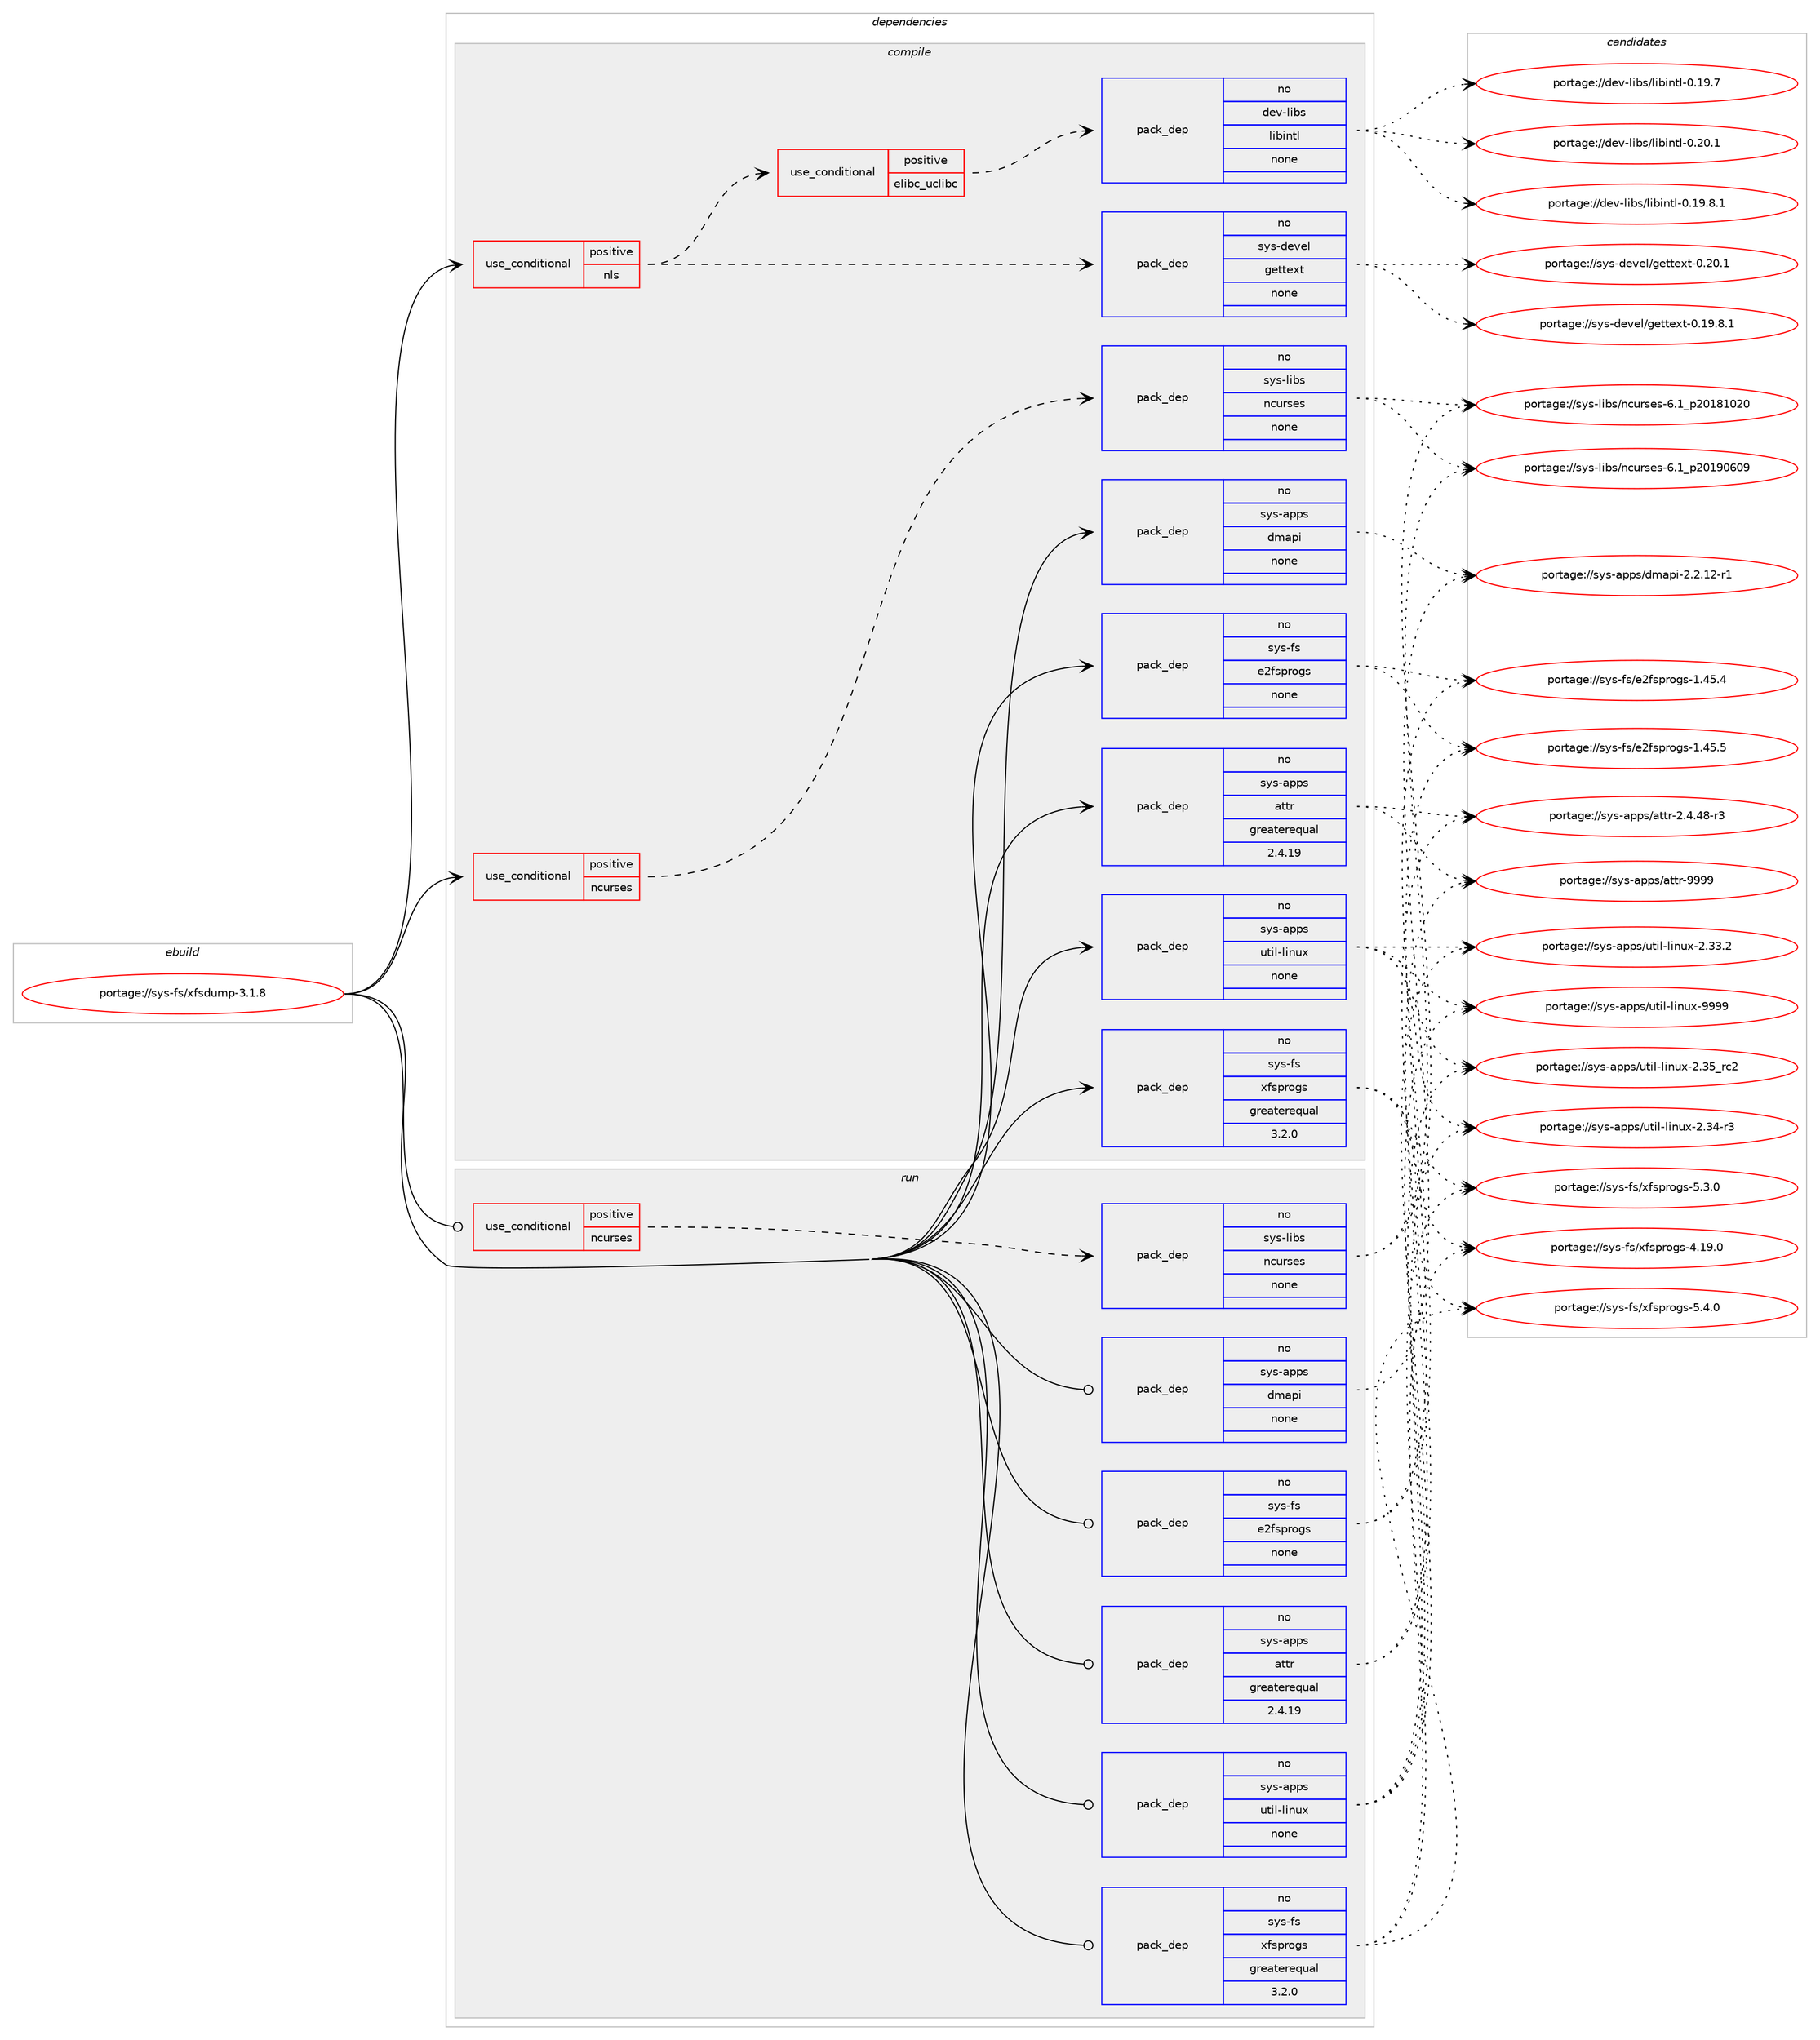 digraph prolog {

# *************
# Graph options
# *************

newrank=true;
concentrate=true;
compound=true;
graph [rankdir=LR,fontname=Helvetica,fontsize=10,ranksep=1.5];#, ranksep=2.5, nodesep=0.2];
edge  [arrowhead=vee];
node  [fontname=Helvetica,fontsize=10];

# **********
# The ebuild
# **********

subgraph cluster_leftcol {
color=gray;
rank=same;
label=<<i>ebuild</i>>;
id [label="portage://sys-fs/xfsdump-3.1.8", color=red, width=4, href="../sys-fs/xfsdump-3.1.8.svg"];
}

# ****************
# The dependencies
# ****************

subgraph cluster_midcol {
color=gray;
label=<<i>dependencies</i>>;
subgraph cluster_compile {
fillcolor="#eeeeee";
style=filled;
label=<<i>compile</i>>;
subgraph cond9146 {
dependency48409 [label=<<TABLE BORDER="0" CELLBORDER="1" CELLSPACING="0" CELLPADDING="4"><TR><TD ROWSPAN="3" CELLPADDING="10">use_conditional</TD></TR><TR><TD>positive</TD></TR><TR><TD>ncurses</TD></TR></TABLE>>, shape=none, color=red];
subgraph pack38054 {
dependency48410 [label=<<TABLE BORDER="0" CELLBORDER="1" CELLSPACING="0" CELLPADDING="4" WIDTH="220"><TR><TD ROWSPAN="6" CELLPADDING="30">pack_dep</TD></TR><TR><TD WIDTH="110">no</TD></TR><TR><TD>sys-libs</TD></TR><TR><TD>ncurses</TD></TR><TR><TD>none</TD></TR><TR><TD></TD></TR></TABLE>>, shape=none, color=blue];
}
dependency48409:e -> dependency48410:w [weight=20,style="dashed",arrowhead="vee"];
}
id:e -> dependency48409:w [weight=20,style="solid",arrowhead="vee"];
subgraph cond9147 {
dependency48411 [label=<<TABLE BORDER="0" CELLBORDER="1" CELLSPACING="0" CELLPADDING="4"><TR><TD ROWSPAN="3" CELLPADDING="10">use_conditional</TD></TR><TR><TD>positive</TD></TR><TR><TD>nls</TD></TR></TABLE>>, shape=none, color=red];
subgraph pack38055 {
dependency48412 [label=<<TABLE BORDER="0" CELLBORDER="1" CELLSPACING="0" CELLPADDING="4" WIDTH="220"><TR><TD ROWSPAN="6" CELLPADDING="30">pack_dep</TD></TR><TR><TD WIDTH="110">no</TD></TR><TR><TD>sys-devel</TD></TR><TR><TD>gettext</TD></TR><TR><TD>none</TD></TR><TR><TD></TD></TR></TABLE>>, shape=none, color=blue];
}
dependency48411:e -> dependency48412:w [weight=20,style="dashed",arrowhead="vee"];
subgraph cond9148 {
dependency48413 [label=<<TABLE BORDER="0" CELLBORDER="1" CELLSPACING="0" CELLPADDING="4"><TR><TD ROWSPAN="3" CELLPADDING="10">use_conditional</TD></TR><TR><TD>positive</TD></TR><TR><TD>elibc_uclibc</TD></TR></TABLE>>, shape=none, color=red];
subgraph pack38056 {
dependency48414 [label=<<TABLE BORDER="0" CELLBORDER="1" CELLSPACING="0" CELLPADDING="4" WIDTH="220"><TR><TD ROWSPAN="6" CELLPADDING="30">pack_dep</TD></TR><TR><TD WIDTH="110">no</TD></TR><TR><TD>dev-libs</TD></TR><TR><TD>libintl</TD></TR><TR><TD>none</TD></TR><TR><TD></TD></TR></TABLE>>, shape=none, color=blue];
}
dependency48413:e -> dependency48414:w [weight=20,style="dashed",arrowhead="vee"];
}
dependency48411:e -> dependency48413:w [weight=20,style="dashed",arrowhead="vee"];
}
id:e -> dependency48411:w [weight=20,style="solid",arrowhead="vee"];
subgraph pack38057 {
dependency48415 [label=<<TABLE BORDER="0" CELLBORDER="1" CELLSPACING="0" CELLPADDING="4" WIDTH="220"><TR><TD ROWSPAN="6" CELLPADDING="30">pack_dep</TD></TR><TR><TD WIDTH="110">no</TD></TR><TR><TD>sys-apps</TD></TR><TR><TD>attr</TD></TR><TR><TD>greaterequal</TD></TR><TR><TD>2.4.19</TD></TR></TABLE>>, shape=none, color=blue];
}
id:e -> dependency48415:w [weight=20,style="solid",arrowhead="vee"];
subgraph pack38058 {
dependency48416 [label=<<TABLE BORDER="0" CELLBORDER="1" CELLSPACING="0" CELLPADDING="4" WIDTH="220"><TR><TD ROWSPAN="6" CELLPADDING="30">pack_dep</TD></TR><TR><TD WIDTH="110">no</TD></TR><TR><TD>sys-apps</TD></TR><TR><TD>dmapi</TD></TR><TR><TD>none</TD></TR><TR><TD></TD></TR></TABLE>>, shape=none, color=blue];
}
id:e -> dependency48416:w [weight=20,style="solid",arrowhead="vee"];
subgraph pack38059 {
dependency48417 [label=<<TABLE BORDER="0" CELLBORDER="1" CELLSPACING="0" CELLPADDING="4" WIDTH="220"><TR><TD ROWSPAN="6" CELLPADDING="30">pack_dep</TD></TR><TR><TD WIDTH="110">no</TD></TR><TR><TD>sys-apps</TD></TR><TR><TD>util-linux</TD></TR><TR><TD>none</TD></TR><TR><TD></TD></TR></TABLE>>, shape=none, color=blue];
}
id:e -> dependency48417:w [weight=20,style="solid",arrowhead="vee"];
subgraph pack38060 {
dependency48418 [label=<<TABLE BORDER="0" CELLBORDER="1" CELLSPACING="0" CELLPADDING="4" WIDTH="220"><TR><TD ROWSPAN="6" CELLPADDING="30">pack_dep</TD></TR><TR><TD WIDTH="110">no</TD></TR><TR><TD>sys-fs</TD></TR><TR><TD>e2fsprogs</TD></TR><TR><TD>none</TD></TR><TR><TD></TD></TR></TABLE>>, shape=none, color=blue];
}
id:e -> dependency48418:w [weight=20,style="solid",arrowhead="vee"];
subgraph pack38061 {
dependency48419 [label=<<TABLE BORDER="0" CELLBORDER="1" CELLSPACING="0" CELLPADDING="4" WIDTH="220"><TR><TD ROWSPAN="6" CELLPADDING="30">pack_dep</TD></TR><TR><TD WIDTH="110">no</TD></TR><TR><TD>sys-fs</TD></TR><TR><TD>xfsprogs</TD></TR><TR><TD>greaterequal</TD></TR><TR><TD>3.2.0</TD></TR></TABLE>>, shape=none, color=blue];
}
id:e -> dependency48419:w [weight=20,style="solid",arrowhead="vee"];
}
subgraph cluster_compileandrun {
fillcolor="#eeeeee";
style=filled;
label=<<i>compile and run</i>>;
}
subgraph cluster_run {
fillcolor="#eeeeee";
style=filled;
label=<<i>run</i>>;
subgraph cond9149 {
dependency48420 [label=<<TABLE BORDER="0" CELLBORDER="1" CELLSPACING="0" CELLPADDING="4"><TR><TD ROWSPAN="3" CELLPADDING="10">use_conditional</TD></TR><TR><TD>positive</TD></TR><TR><TD>ncurses</TD></TR></TABLE>>, shape=none, color=red];
subgraph pack38062 {
dependency48421 [label=<<TABLE BORDER="0" CELLBORDER="1" CELLSPACING="0" CELLPADDING="4" WIDTH="220"><TR><TD ROWSPAN="6" CELLPADDING="30">pack_dep</TD></TR><TR><TD WIDTH="110">no</TD></TR><TR><TD>sys-libs</TD></TR><TR><TD>ncurses</TD></TR><TR><TD>none</TD></TR><TR><TD></TD></TR></TABLE>>, shape=none, color=blue];
}
dependency48420:e -> dependency48421:w [weight=20,style="dashed",arrowhead="vee"];
}
id:e -> dependency48420:w [weight=20,style="solid",arrowhead="odot"];
subgraph pack38063 {
dependency48422 [label=<<TABLE BORDER="0" CELLBORDER="1" CELLSPACING="0" CELLPADDING="4" WIDTH="220"><TR><TD ROWSPAN="6" CELLPADDING="30">pack_dep</TD></TR><TR><TD WIDTH="110">no</TD></TR><TR><TD>sys-apps</TD></TR><TR><TD>attr</TD></TR><TR><TD>greaterequal</TD></TR><TR><TD>2.4.19</TD></TR></TABLE>>, shape=none, color=blue];
}
id:e -> dependency48422:w [weight=20,style="solid",arrowhead="odot"];
subgraph pack38064 {
dependency48423 [label=<<TABLE BORDER="0" CELLBORDER="1" CELLSPACING="0" CELLPADDING="4" WIDTH="220"><TR><TD ROWSPAN="6" CELLPADDING="30">pack_dep</TD></TR><TR><TD WIDTH="110">no</TD></TR><TR><TD>sys-apps</TD></TR><TR><TD>dmapi</TD></TR><TR><TD>none</TD></TR><TR><TD></TD></TR></TABLE>>, shape=none, color=blue];
}
id:e -> dependency48423:w [weight=20,style="solid",arrowhead="odot"];
subgraph pack38065 {
dependency48424 [label=<<TABLE BORDER="0" CELLBORDER="1" CELLSPACING="0" CELLPADDING="4" WIDTH="220"><TR><TD ROWSPAN="6" CELLPADDING="30">pack_dep</TD></TR><TR><TD WIDTH="110">no</TD></TR><TR><TD>sys-apps</TD></TR><TR><TD>util-linux</TD></TR><TR><TD>none</TD></TR><TR><TD></TD></TR></TABLE>>, shape=none, color=blue];
}
id:e -> dependency48424:w [weight=20,style="solid",arrowhead="odot"];
subgraph pack38066 {
dependency48425 [label=<<TABLE BORDER="0" CELLBORDER="1" CELLSPACING="0" CELLPADDING="4" WIDTH="220"><TR><TD ROWSPAN="6" CELLPADDING="30">pack_dep</TD></TR><TR><TD WIDTH="110">no</TD></TR><TR><TD>sys-fs</TD></TR><TR><TD>e2fsprogs</TD></TR><TR><TD>none</TD></TR><TR><TD></TD></TR></TABLE>>, shape=none, color=blue];
}
id:e -> dependency48425:w [weight=20,style="solid",arrowhead="odot"];
subgraph pack38067 {
dependency48426 [label=<<TABLE BORDER="0" CELLBORDER="1" CELLSPACING="0" CELLPADDING="4" WIDTH="220"><TR><TD ROWSPAN="6" CELLPADDING="30">pack_dep</TD></TR><TR><TD WIDTH="110">no</TD></TR><TR><TD>sys-fs</TD></TR><TR><TD>xfsprogs</TD></TR><TR><TD>greaterequal</TD></TR><TR><TD>3.2.0</TD></TR></TABLE>>, shape=none, color=blue];
}
id:e -> dependency48426:w [weight=20,style="solid",arrowhead="odot"];
}
}

# **************
# The candidates
# **************

subgraph cluster_choices {
rank=same;
color=gray;
label=<<i>candidates</i>>;

subgraph choice38054 {
color=black;
nodesep=1;
choice1151211154510810598115471109911711411510111545544649951125048495748544857 [label="portage://sys-libs/ncurses-6.1_p20190609", color=red, width=4,href="../sys-libs/ncurses-6.1_p20190609.svg"];
choice1151211154510810598115471109911711411510111545544649951125048495649485048 [label="portage://sys-libs/ncurses-6.1_p20181020", color=red, width=4,href="../sys-libs/ncurses-6.1_p20181020.svg"];
dependency48410:e -> choice1151211154510810598115471109911711411510111545544649951125048495748544857:w [style=dotted,weight="100"];
dependency48410:e -> choice1151211154510810598115471109911711411510111545544649951125048495649485048:w [style=dotted,weight="100"];
}
subgraph choice38055 {
color=black;
nodesep=1;
choice115121115451001011181011084710310111611610112011645484650484649 [label="portage://sys-devel/gettext-0.20.1", color=red, width=4,href="../sys-devel/gettext-0.20.1.svg"];
choice1151211154510010111810110847103101116116101120116454846495746564649 [label="portage://sys-devel/gettext-0.19.8.1", color=red, width=4,href="../sys-devel/gettext-0.19.8.1.svg"];
dependency48412:e -> choice115121115451001011181011084710310111611610112011645484650484649:w [style=dotted,weight="100"];
dependency48412:e -> choice1151211154510010111810110847103101116116101120116454846495746564649:w [style=dotted,weight="100"];
}
subgraph choice38056 {
color=black;
nodesep=1;
choice1001011184510810598115471081059810511011610845484650484649 [label="portage://dev-libs/libintl-0.20.1", color=red, width=4,href="../dev-libs/libintl-0.20.1.svg"];
choice10010111845108105981154710810598105110116108454846495746564649 [label="portage://dev-libs/libintl-0.19.8.1", color=red, width=4,href="../dev-libs/libintl-0.19.8.1.svg"];
choice1001011184510810598115471081059810511011610845484649574655 [label="portage://dev-libs/libintl-0.19.7", color=red, width=4,href="../dev-libs/libintl-0.19.7.svg"];
dependency48414:e -> choice1001011184510810598115471081059810511011610845484650484649:w [style=dotted,weight="100"];
dependency48414:e -> choice10010111845108105981154710810598105110116108454846495746564649:w [style=dotted,weight="100"];
dependency48414:e -> choice1001011184510810598115471081059810511011610845484649574655:w [style=dotted,weight="100"];
}
subgraph choice38057 {
color=black;
nodesep=1;
choice115121115459711211211547971161161144557575757 [label="portage://sys-apps/attr-9999", color=red, width=4,href="../sys-apps/attr-9999.svg"];
choice11512111545971121121154797116116114455046524652564511451 [label="portage://sys-apps/attr-2.4.48-r3", color=red, width=4,href="../sys-apps/attr-2.4.48-r3.svg"];
dependency48415:e -> choice115121115459711211211547971161161144557575757:w [style=dotted,weight="100"];
dependency48415:e -> choice11512111545971121121154797116116114455046524652564511451:w [style=dotted,weight="100"];
}
subgraph choice38058 {
color=black;
nodesep=1;
choice11512111545971121121154710010997112105455046504649504511449 [label="portage://sys-apps/dmapi-2.2.12-r1", color=red, width=4,href="../sys-apps/dmapi-2.2.12-r1.svg"];
dependency48416:e -> choice11512111545971121121154710010997112105455046504649504511449:w [style=dotted,weight="100"];
}
subgraph choice38059 {
color=black;
nodesep=1;
choice115121115459711211211547117116105108451081051101171204557575757 [label="portage://sys-apps/util-linux-9999", color=red, width=4,href="../sys-apps/util-linux-9999.svg"];
choice115121115459711211211547117116105108451081051101171204550465153951149950 [label="portage://sys-apps/util-linux-2.35_rc2", color=red, width=4,href="../sys-apps/util-linux-2.35_rc2.svg"];
choice1151211154597112112115471171161051084510810511011712045504651524511451 [label="portage://sys-apps/util-linux-2.34-r3", color=red, width=4,href="../sys-apps/util-linux-2.34-r3.svg"];
choice1151211154597112112115471171161051084510810511011712045504651514650 [label="portage://sys-apps/util-linux-2.33.2", color=red, width=4,href="../sys-apps/util-linux-2.33.2.svg"];
dependency48417:e -> choice115121115459711211211547117116105108451081051101171204557575757:w [style=dotted,weight="100"];
dependency48417:e -> choice115121115459711211211547117116105108451081051101171204550465153951149950:w [style=dotted,weight="100"];
dependency48417:e -> choice1151211154597112112115471171161051084510810511011712045504651524511451:w [style=dotted,weight="100"];
dependency48417:e -> choice1151211154597112112115471171161051084510810511011712045504651514650:w [style=dotted,weight="100"];
}
subgraph choice38060 {
color=black;
nodesep=1;
choice11512111545102115471015010211511211411110311545494652534653 [label="portage://sys-fs/e2fsprogs-1.45.5", color=red, width=4,href="../sys-fs/e2fsprogs-1.45.5.svg"];
choice11512111545102115471015010211511211411110311545494652534652 [label="portage://sys-fs/e2fsprogs-1.45.4", color=red, width=4,href="../sys-fs/e2fsprogs-1.45.4.svg"];
dependency48418:e -> choice11512111545102115471015010211511211411110311545494652534653:w [style=dotted,weight="100"];
dependency48418:e -> choice11512111545102115471015010211511211411110311545494652534652:w [style=dotted,weight="100"];
}
subgraph choice38061 {
color=black;
nodesep=1;
choice1151211154510211547120102115112114111103115455346524648 [label="portage://sys-fs/xfsprogs-5.4.0", color=red, width=4,href="../sys-fs/xfsprogs-5.4.0.svg"];
choice1151211154510211547120102115112114111103115455346514648 [label="portage://sys-fs/xfsprogs-5.3.0", color=red, width=4,href="../sys-fs/xfsprogs-5.3.0.svg"];
choice115121115451021154712010211511211411110311545524649574648 [label="portage://sys-fs/xfsprogs-4.19.0", color=red, width=4,href="../sys-fs/xfsprogs-4.19.0.svg"];
dependency48419:e -> choice1151211154510211547120102115112114111103115455346524648:w [style=dotted,weight="100"];
dependency48419:e -> choice1151211154510211547120102115112114111103115455346514648:w [style=dotted,weight="100"];
dependency48419:e -> choice115121115451021154712010211511211411110311545524649574648:w [style=dotted,weight="100"];
}
subgraph choice38062 {
color=black;
nodesep=1;
choice1151211154510810598115471109911711411510111545544649951125048495748544857 [label="portage://sys-libs/ncurses-6.1_p20190609", color=red, width=4,href="../sys-libs/ncurses-6.1_p20190609.svg"];
choice1151211154510810598115471109911711411510111545544649951125048495649485048 [label="portage://sys-libs/ncurses-6.1_p20181020", color=red, width=4,href="../sys-libs/ncurses-6.1_p20181020.svg"];
dependency48421:e -> choice1151211154510810598115471109911711411510111545544649951125048495748544857:w [style=dotted,weight="100"];
dependency48421:e -> choice1151211154510810598115471109911711411510111545544649951125048495649485048:w [style=dotted,weight="100"];
}
subgraph choice38063 {
color=black;
nodesep=1;
choice115121115459711211211547971161161144557575757 [label="portage://sys-apps/attr-9999", color=red, width=4,href="../sys-apps/attr-9999.svg"];
choice11512111545971121121154797116116114455046524652564511451 [label="portage://sys-apps/attr-2.4.48-r3", color=red, width=4,href="../sys-apps/attr-2.4.48-r3.svg"];
dependency48422:e -> choice115121115459711211211547971161161144557575757:w [style=dotted,weight="100"];
dependency48422:e -> choice11512111545971121121154797116116114455046524652564511451:w [style=dotted,weight="100"];
}
subgraph choice38064 {
color=black;
nodesep=1;
choice11512111545971121121154710010997112105455046504649504511449 [label="portage://sys-apps/dmapi-2.2.12-r1", color=red, width=4,href="../sys-apps/dmapi-2.2.12-r1.svg"];
dependency48423:e -> choice11512111545971121121154710010997112105455046504649504511449:w [style=dotted,weight="100"];
}
subgraph choice38065 {
color=black;
nodesep=1;
choice115121115459711211211547117116105108451081051101171204557575757 [label="portage://sys-apps/util-linux-9999", color=red, width=4,href="../sys-apps/util-linux-9999.svg"];
choice115121115459711211211547117116105108451081051101171204550465153951149950 [label="portage://sys-apps/util-linux-2.35_rc2", color=red, width=4,href="../sys-apps/util-linux-2.35_rc2.svg"];
choice1151211154597112112115471171161051084510810511011712045504651524511451 [label="portage://sys-apps/util-linux-2.34-r3", color=red, width=4,href="../sys-apps/util-linux-2.34-r3.svg"];
choice1151211154597112112115471171161051084510810511011712045504651514650 [label="portage://sys-apps/util-linux-2.33.2", color=red, width=4,href="../sys-apps/util-linux-2.33.2.svg"];
dependency48424:e -> choice115121115459711211211547117116105108451081051101171204557575757:w [style=dotted,weight="100"];
dependency48424:e -> choice115121115459711211211547117116105108451081051101171204550465153951149950:w [style=dotted,weight="100"];
dependency48424:e -> choice1151211154597112112115471171161051084510810511011712045504651524511451:w [style=dotted,weight="100"];
dependency48424:e -> choice1151211154597112112115471171161051084510810511011712045504651514650:w [style=dotted,weight="100"];
}
subgraph choice38066 {
color=black;
nodesep=1;
choice11512111545102115471015010211511211411110311545494652534653 [label="portage://sys-fs/e2fsprogs-1.45.5", color=red, width=4,href="../sys-fs/e2fsprogs-1.45.5.svg"];
choice11512111545102115471015010211511211411110311545494652534652 [label="portage://sys-fs/e2fsprogs-1.45.4", color=red, width=4,href="../sys-fs/e2fsprogs-1.45.4.svg"];
dependency48425:e -> choice11512111545102115471015010211511211411110311545494652534653:w [style=dotted,weight="100"];
dependency48425:e -> choice11512111545102115471015010211511211411110311545494652534652:w [style=dotted,weight="100"];
}
subgraph choice38067 {
color=black;
nodesep=1;
choice1151211154510211547120102115112114111103115455346524648 [label="portage://sys-fs/xfsprogs-5.4.0", color=red, width=4,href="../sys-fs/xfsprogs-5.4.0.svg"];
choice1151211154510211547120102115112114111103115455346514648 [label="portage://sys-fs/xfsprogs-5.3.0", color=red, width=4,href="../sys-fs/xfsprogs-5.3.0.svg"];
choice115121115451021154712010211511211411110311545524649574648 [label="portage://sys-fs/xfsprogs-4.19.0", color=red, width=4,href="../sys-fs/xfsprogs-4.19.0.svg"];
dependency48426:e -> choice1151211154510211547120102115112114111103115455346524648:w [style=dotted,weight="100"];
dependency48426:e -> choice1151211154510211547120102115112114111103115455346514648:w [style=dotted,weight="100"];
dependency48426:e -> choice115121115451021154712010211511211411110311545524649574648:w [style=dotted,weight="100"];
}
}

}
